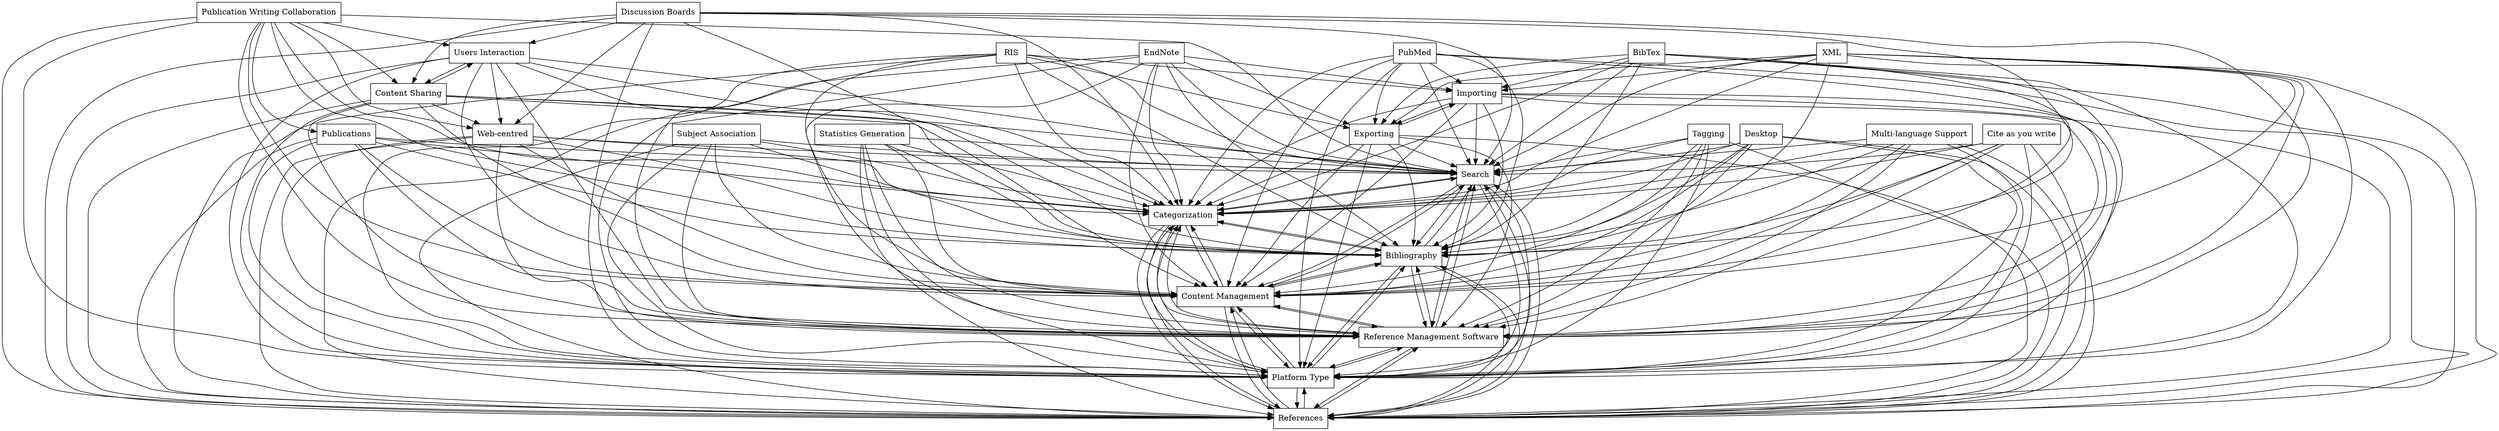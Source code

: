 digraph{
graph [rankdir=TB];
node [shape=box];
edge [arrowhead=normal];
0[label="Search",]
1[label="Publication Writing Collaboration",]
2[label="Cite as you write",]
3[label="Categorization",]
4[label="Statistics Generation",]
5[label="Multi-language Support",]
6[label="References",]
7[label="RIS",]
8[label="Tagging",]
9[label="Importing",]
10[label="Desktop",]
11[label="EndNote",]
12[label="Exporting",]
13[label="Platform Type",]
14[label="Discussion Boards",]
15[label="Reference Management Software",]
16[label="Web-centred",]
17[label="Publications",]
18[label="PubMed",]
19[label="Users Interaction",]
20[label="Content Management",]
21[label="Bibliography",]
22[label="BibTex",]
23[label="Subject Association",]
24[label="XML",]
25[label="Content Sharing",]
0->3[label="",]
0->6[label="",]
0->13[label="",]
0->15[label="",]
0->20[label="",]
0->21[label="",]
1->0[label="",]
1->3[label="",]
1->6[label="",]
1->13[label="",]
1->15[label="",]
1->16[label="",]
1->17[label="",]
1->19[label="",]
1->20[label="",]
1->21[label="",]
1->25[label="",]
2->0[label="",]
2->3[label="",]
2->6[label="",]
2->13[label="",]
2->15[label="",]
2->20[label="",]
2->21[label="",]
3->0[label="",]
3->6[label="",]
3->13[label="",]
3->15[label="",]
3->20[label="",]
3->21[label="",]
4->0[label="",]
4->3[label="",]
4->6[label="",]
4->13[label="",]
4->15[label="",]
4->20[label="",]
4->21[label="",]
5->0[label="",]
5->3[label="",]
5->6[label="",]
5->13[label="",]
5->15[label="",]
5->20[label="",]
5->21[label="",]
6->0[label="",]
6->3[label="",]
6->13[label="",]
6->15[label="",]
6->20[label="",]
6->21[label="",]
7->0[label="",]
7->3[label="",]
7->6[label="",]
7->9[label="",]
7->12[label="",]
7->13[label="",]
7->15[label="",]
7->20[label="",]
7->21[label="",]
8->0[label="",]
8->3[label="",]
8->6[label="",]
8->13[label="",]
8->15[label="",]
8->20[label="",]
8->21[label="",]
9->0[label="",]
9->3[label="",]
9->6[label="",]
9->12[label="",]
9->13[label="",]
9->15[label="",]
9->20[label="",]
9->21[label="",]
10->0[label="",]
10->3[label="",]
10->6[label="",]
10->13[label="",]
10->15[label="",]
10->20[label="",]
10->21[label="",]
11->0[label="",]
11->3[label="",]
11->6[label="",]
11->9[label="",]
11->12[label="",]
11->13[label="",]
11->15[label="",]
11->20[label="",]
11->21[label="",]
12->0[label="",]
12->3[label="",]
12->6[label="",]
12->9[label="",]
12->13[label="",]
12->15[label="",]
12->20[label="",]
12->21[label="",]
13->0[label="",]
13->3[label="",]
13->6[label="",]
13->15[label="",]
13->20[label="",]
13->21[label="",]
14->0[label="",]
14->3[label="",]
14->6[label="",]
14->13[label="",]
14->15[label="",]
14->16[label="",]
14->19[label="",]
14->20[label="",]
14->21[label="",]
14->25[label="",]
15->0[label="",]
15->3[label="",]
15->6[label="",]
15->13[label="",]
15->20[label="",]
15->21[label="",]
16->0[label="",]
16->3[label="",]
16->6[label="",]
16->13[label="",]
16->15[label="",]
16->20[label="",]
16->21[label="",]
17->0[label="",]
17->3[label="",]
17->6[label="",]
17->13[label="",]
17->15[label="",]
17->20[label="",]
17->21[label="",]
18->0[label="",]
18->3[label="",]
18->6[label="",]
18->9[label="",]
18->12[label="",]
18->13[label="",]
18->15[label="",]
18->20[label="",]
18->21[label="",]
19->0[label="",]
19->3[label="",]
19->6[label="",]
19->13[label="",]
19->15[label="",]
19->16[label="",]
19->20[label="",]
19->21[label="",]
19->25[label="",]
20->0[label="",]
20->3[label="",]
20->6[label="",]
20->13[label="",]
20->15[label="",]
20->21[label="",]
21->0[label="",]
21->3[label="",]
21->6[label="",]
21->13[label="",]
21->15[label="",]
21->20[label="",]
22->0[label="",]
22->3[label="",]
22->6[label="",]
22->9[label="",]
22->12[label="",]
22->13[label="",]
22->15[label="",]
22->20[label="",]
22->21[label="",]
23->0[label="",]
23->3[label="",]
23->6[label="",]
23->13[label="",]
23->15[label="",]
23->20[label="",]
23->21[label="",]
24->0[label="",]
24->3[label="",]
24->6[label="",]
24->9[label="",]
24->12[label="",]
24->13[label="",]
24->15[label="",]
24->20[label="",]
24->21[label="",]
25->0[label="",]
25->3[label="",]
25->6[label="",]
25->13[label="",]
25->15[label="",]
25->16[label="",]
25->19[label="",]
25->20[label="",]
25->21[label="",]
}
